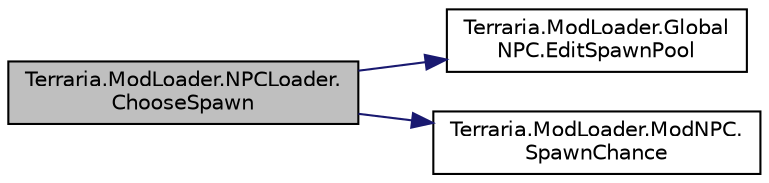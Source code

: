 digraph "Terraria.ModLoader.NPCLoader.ChooseSpawn"
{
  edge [fontname="Helvetica",fontsize="10",labelfontname="Helvetica",labelfontsize="10"];
  node [fontname="Helvetica",fontsize="10",shape=record];
  rankdir="LR";
  Node64 [label="Terraria.ModLoader.NPCLoader.\lChooseSpawn",height=0.2,width=0.4,color="black", fillcolor="grey75", style="filled", fontcolor="black"];
  Node64 -> Node65 [color="midnightblue",fontsize="10",style="solid",fontname="Helvetica"];
  Node65 [label="Terraria.ModLoader.Global\lNPC.EditSpawnPool",height=0.2,width=0.4,color="black", fillcolor="white", style="filled",URL="$class_terraria_1_1_mod_loader_1_1_global_n_p_c.html#af1732616b382d9e346a26763475188b0",tooltip="Allows you to control which NPCs can spawn and how likely each one is to spawn. The pool parameter ma..."];
  Node64 -> Node66 [color="midnightblue",fontsize="10",style="solid",fontname="Helvetica"];
  Node66 [label="Terraria.ModLoader.ModNPC.\lSpawnChance",height=0.2,width=0.4,color="black", fillcolor="white", style="filled",URL="$class_terraria_1_1_mod_loader_1_1_mod_n_p_c.html#ae7713bbbd313012944b958e8eafc35e0",tooltip="Whether or not this NPC can spawn with the given spawning conditions. Return the weight for the chanc..."];
}
